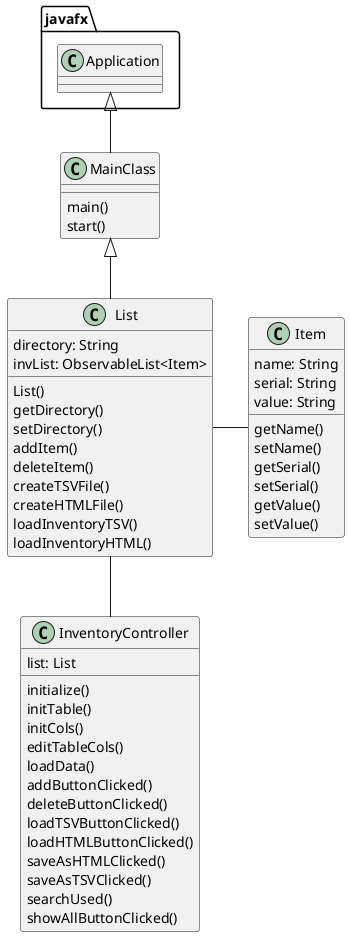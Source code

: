 @startuml
class MainClass {
    main()
    start()
}

class List {
    directory: String
    invList: ObservableList<Item>

    List()
    getDirectory()
    setDirectory()
    addItem()
    deleteItem()
    createTSVFile()
    createHTMLFile()
    loadInventoryTSV()
    loadInventoryHTML()
}


class Item {
    name: String
    serial: String
    value: String

    getName()
    setName()
    getSerial()
    setSerial()
    getValue()
    setValue()
}

class InventoryController {
    list: List

    initialize()
    initTable()
    initCols()
    editTableCols()
    loadData()
    addButtonClicked()
    deleteButtonClicked()
    loadTSVButtonClicked()
    loadHTMLButtonClicked()
    saveAsHTMLClicked()
    saveAsTSVClicked()
    searchUsed()
    showAllButtonClicked()
}

javafx.Application <|-- MainClass
MainClass <|-- List
List -- InventoryController
List - Item

@enduml